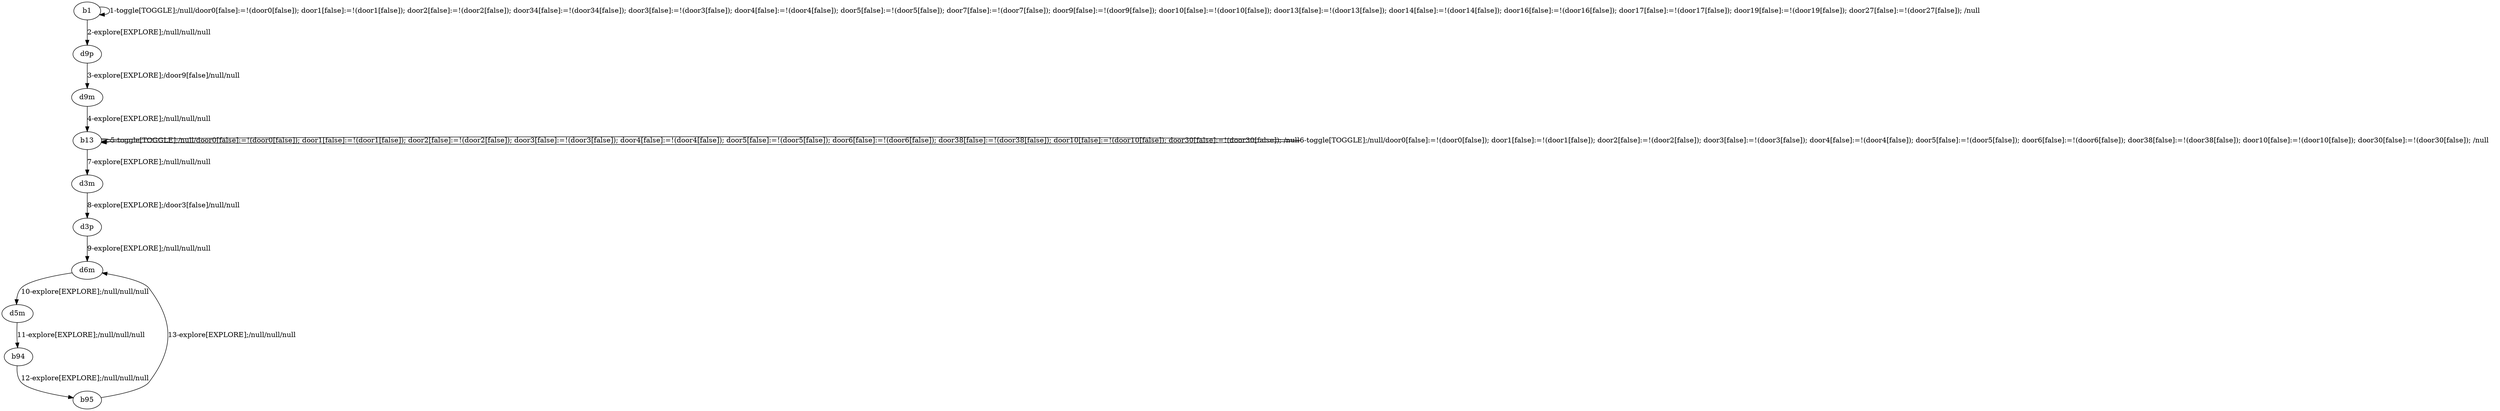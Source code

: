 # Total number of goals covered by this test: 3
# d5m --> b94
# d6m --> d5m
# b94 --> b95

digraph g {
"b1" -> "b1" [label = "1-toggle[TOGGLE];/null/door0[false]:=!(door0[false]); door1[false]:=!(door1[false]); door2[false]:=!(door2[false]); door34[false]:=!(door34[false]); door3[false]:=!(door3[false]); door4[false]:=!(door4[false]); door5[false]:=!(door5[false]); door7[false]:=!(door7[false]); door9[false]:=!(door9[false]); door10[false]:=!(door10[false]); door13[false]:=!(door13[false]); door14[false]:=!(door14[false]); door16[false]:=!(door16[false]); door17[false]:=!(door17[false]); door19[false]:=!(door19[false]); door27[false]:=!(door27[false]); /null"];
"b1" -> "d9p" [label = "2-explore[EXPLORE];/null/null/null"];
"d9p" -> "d9m" [label = "3-explore[EXPLORE];/door9[false]/null/null"];
"d9m" -> "b13" [label = "4-explore[EXPLORE];/null/null/null"];
"b13" -> "b13" [label = "5-toggle[TOGGLE];/null/door0[false]:=!(door0[false]); door1[false]:=!(door1[false]); door2[false]:=!(door2[false]); door3[false]:=!(door3[false]); door4[false]:=!(door4[false]); door5[false]:=!(door5[false]); door6[false]:=!(door6[false]); door38[false]:=!(door38[false]); door10[false]:=!(door10[false]); door30[false]:=!(door30[false]); /null"];
"b13" -> "b13" [label = "6-toggle[TOGGLE];/null/door0[false]:=!(door0[false]); door1[false]:=!(door1[false]); door2[false]:=!(door2[false]); door3[false]:=!(door3[false]); door4[false]:=!(door4[false]); door5[false]:=!(door5[false]); door6[false]:=!(door6[false]); door38[false]:=!(door38[false]); door10[false]:=!(door10[false]); door30[false]:=!(door30[false]); /null"];
"b13" -> "d3m" [label = "7-explore[EXPLORE];/null/null/null"];
"d3m" -> "d3p" [label = "8-explore[EXPLORE];/door3[false]/null/null"];
"d3p" -> "d6m" [label = "9-explore[EXPLORE];/null/null/null"];
"d6m" -> "d5m" [label = "10-explore[EXPLORE];/null/null/null"];
"d5m" -> "b94" [label = "11-explore[EXPLORE];/null/null/null"];
"b94" -> "b95" [label = "12-explore[EXPLORE];/null/null/null"];
"b95" -> "d6m" [label = "13-explore[EXPLORE];/null/null/null"];
}
